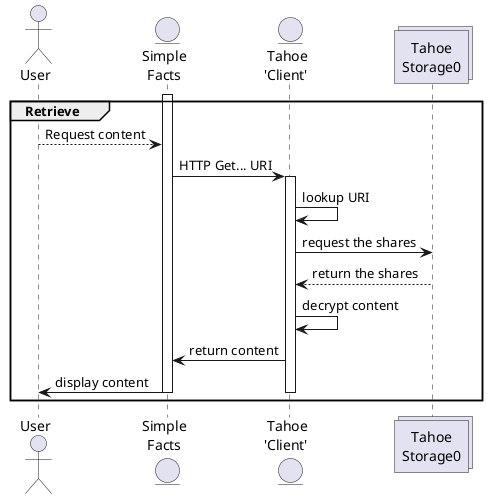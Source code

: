 @startuml
skinparam Shadowing false

actor "User" as user
entity "Simple\nFacts" as app
entity "Tahoe\n'Client' " as tahoe
collections "Tahoe\nStorage0" as disk

group Retrieve
activate app
user --> app : Request content
app -> tahoe : HTTP Get... URI
    activate tahoe
    tahoe -> tahoe : lookup URI
    tahoe ->  disk : request the shares
    tahoe <--  disk : return the shares
    tahoe -> tahoe : decrypt content
    tahoe -> app : return content
    app -> user : display content
    deactivate tahoe
deactivate app
end
@enduml